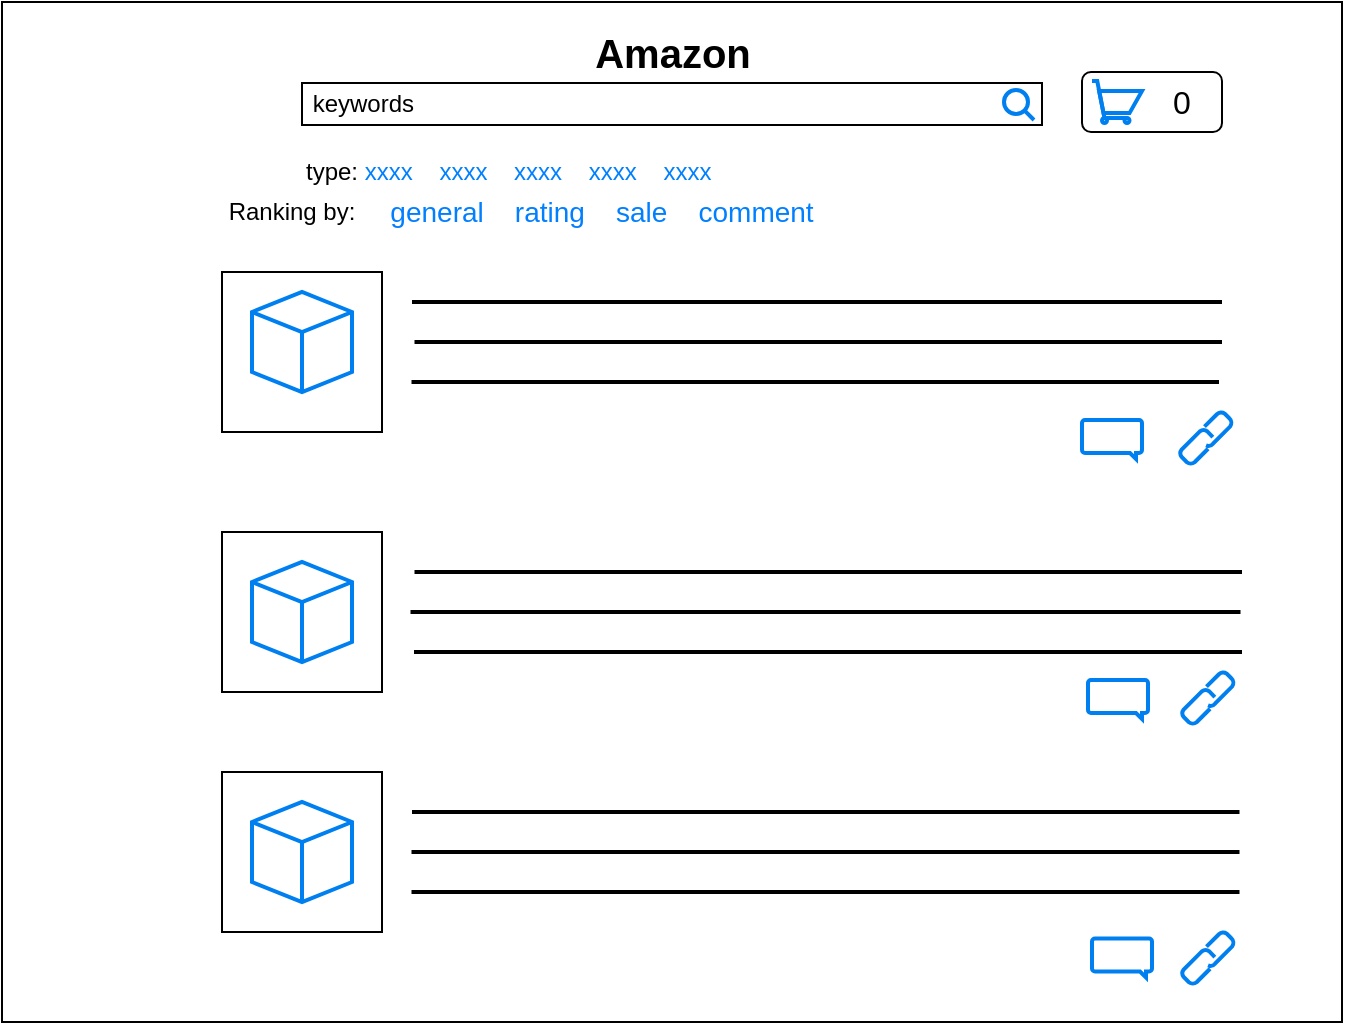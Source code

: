 <mxfile version="14.7.0" type="github">
  <diagram id="JLnr0fXnzJhcY6yj7fjF" name="Page-1">
    <mxGraphModel dx="1038" dy="524" grid="1" gridSize="10" guides="1" tooltips="1" connect="1" arrows="1" fold="1" page="1" pageScale="1" pageWidth="827" pageHeight="1169" math="0" shadow="0">
      <root>
        <mxCell id="0" />
        <mxCell id="1" parent="0" />
        <mxCell id="INN7icUECwIg0mnQSbzc-1" value="" style="rounded=0;whiteSpace=wrap;html=1;" vertex="1" parent="1">
          <mxGeometry x="70" y="75" width="670" height="510" as="geometry" />
        </mxCell>
        <mxCell id="INN7icUECwIg0mnQSbzc-2" value="&lt;b&gt;&lt;font style=&quot;font-size: 20px&quot;&gt;Amazon&lt;/font&gt;&lt;/b&gt;" style="text;html=1;strokeColor=none;fillColor=none;align=center;verticalAlign=middle;whiteSpace=wrap;rounded=0;" vertex="1" parent="1">
          <mxGeometry x="373.75" y="90" width="62.5" height="20" as="geometry" />
        </mxCell>
        <mxCell id="INN7icUECwIg0mnQSbzc-3" value="&amp;nbsp;keywords" style="rounded=0;whiteSpace=wrap;html=1;align=left;" vertex="1" parent="1">
          <mxGeometry x="220" y="115.5" width="370" height="21" as="geometry" />
        </mxCell>
        <mxCell id="INN7icUECwIg0mnQSbzc-5" value="" style="html=1;verticalLabelPosition=bottom;align=center;labelBackgroundColor=#ffffff;verticalAlign=top;strokeWidth=2;strokeColor=#0080F0;shadow=0;dashed=0;shape=mxgraph.ios7.icons.looking_glass;" vertex="1" parent="1">
          <mxGeometry x="571" y="119" width="15" height="15" as="geometry" />
        </mxCell>
        <mxCell id="INN7icUECwIg0mnQSbzc-9" value="type: &lt;font color=&quot;#007fff&quot;&gt;xxxx&amp;nbsp; &amp;nbsp; xxxx&amp;nbsp; &amp;nbsp; xxxx&amp;nbsp; &amp;nbsp; xxxx&amp;nbsp; &amp;nbsp; xxxx&lt;/font&gt;" style="text;html=1;strokeColor=none;fillColor=none;align=left;verticalAlign=middle;whiteSpace=wrap;rounded=0;" vertex="1" parent="1">
          <mxGeometry x="220" y="150" width="420" height="20" as="geometry" />
        </mxCell>
        <mxCell id="INN7icUECwIg0mnQSbzc-10" value="" style="whiteSpace=wrap;html=1;aspect=fixed;" vertex="1" parent="1">
          <mxGeometry x="180" y="210" width="80" height="80" as="geometry" />
        </mxCell>
        <mxCell id="INN7icUECwIg0mnQSbzc-11" value="" style="whiteSpace=wrap;html=1;aspect=fixed;" vertex="1" parent="1">
          <mxGeometry x="180" y="340" width="80" height="80" as="geometry" />
        </mxCell>
        <mxCell id="INN7icUECwIg0mnQSbzc-12" value="" style="whiteSpace=wrap;html=1;aspect=fixed;" vertex="1" parent="1">
          <mxGeometry x="180" y="460" width="80" height="80" as="geometry" />
        </mxCell>
        <mxCell id="INN7icUECwIg0mnQSbzc-15" value="" style="rounded=1;whiteSpace=wrap;html=1;" vertex="1" parent="1">
          <mxGeometry x="610" y="110" width="70" height="30" as="geometry" />
        </mxCell>
        <mxCell id="INN7icUECwIg0mnQSbzc-16" value="" style="html=1;verticalLabelPosition=bottom;align=center;labelBackgroundColor=#ffffff;verticalAlign=top;strokeWidth=2;strokeColor=#0080F0;shadow=0;dashed=0;shape=mxgraph.ios7.icons.shopping_cart;" vertex="1" parent="1">
          <mxGeometry x="615" y="114.5" width="25" height="21" as="geometry" />
        </mxCell>
        <mxCell id="INN7icUECwIg0mnQSbzc-17" value="&lt;font style=&quot;font-size: 16px&quot;&gt;0&lt;/font&gt;" style="text;html=1;strokeColor=none;fillColor=none;align=center;verticalAlign=middle;whiteSpace=wrap;rounded=0;" vertex="1" parent="1">
          <mxGeometry x="640" y="115" width="40" height="20" as="geometry" />
        </mxCell>
        <mxCell id="INN7icUECwIg0mnQSbzc-18" value="Ranking by:" style="text;html=1;strokeColor=none;fillColor=none;align=center;verticalAlign=middle;whiteSpace=wrap;rounded=0;" vertex="1" parent="1">
          <mxGeometry x="180" y="170" width="70" height="20" as="geometry" />
        </mxCell>
        <mxCell id="INN7icUECwIg0mnQSbzc-19" value="&lt;font color=&quot;#007fff&quot; style=&quot;font-size: 14px&quot;&gt;general&amp;nbsp; &amp;nbsp; rating&amp;nbsp; &amp;nbsp; sale&amp;nbsp; &amp;nbsp; comment&lt;/font&gt;" style="text;html=1;strokeColor=none;fillColor=none;align=center;verticalAlign=middle;whiteSpace=wrap;rounded=0;" vertex="1" parent="1">
          <mxGeometry x="260" y="170" width="220" height="20" as="geometry" />
        </mxCell>
        <mxCell id="INN7icUECwIg0mnQSbzc-24" value="" style="line;strokeWidth=2;html=1;fillColor=#000000;" vertex="1" parent="1">
          <mxGeometry x="275" y="220" width="405" height="10" as="geometry" />
        </mxCell>
        <mxCell id="INN7icUECwIg0mnQSbzc-25" value="" style="line;strokeWidth=2;html=1;fillColor=#000000;" vertex="1" parent="1">
          <mxGeometry x="276.25" y="240" width="403.75" height="10" as="geometry" />
        </mxCell>
        <mxCell id="INN7icUECwIg0mnQSbzc-26" value="" style="line;strokeWidth=2;html=1;fillColor=#000000;" vertex="1" parent="1">
          <mxGeometry x="274.75" y="260" width="403.75" height="10" as="geometry" />
        </mxCell>
        <mxCell id="INN7icUECwIg0mnQSbzc-27" value="" style="html=1;verticalLabelPosition=bottom;align=center;labelBackgroundColor=#ffffff;verticalAlign=top;strokeWidth=2;strokeColor=#0080F0;shadow=0;dashed=0;shape=mxgraph.ios7.icons.cube;fillColor=#FFFFFF;" vertex="1" parent="1">
          <mxGeometry x="195" y="220" width="50" height="50" as="geometry" />
        </mxCell>
        <mxCell id="INN7icUECwIg0mnQSbzc-28" value="" style="html=1;verticalLabelPosition=bottom;align=center;labelBackgroundColor=#ffffff;verticalAlign=top;strokeWidth=2;strokeColor=#0080F0;shadow=0;dashed=0;shape=mxgraph.ios7.icons.cube;fillColor=#FFFFFF;" vertex="1" parent="1">
          <mxGeometry x="195" y="355" width="50" height="50" as="geometry" />
        </mxCell>
        <mxCell id="INN7icUECwIg0mnQSbzc-29" value="" style="html=1;verticalLabelPosition=bottom;align=center;labelBackgroundColor=#ffffff;verticalAlign=top;strokeWidth=2;strokeColor=#0080F0;shadow=0;dashed=0;shape=mxgraph.ios7.icons.cube;fillColor=#FFFFFF;" vertex="1" parent="1">
          <mxGeometry x="195" y="475" width="50" height="50" as="geometry" />
        </mxCell>
        <mxCell id="INN7icUECwIg0mnQSbzc-30" value="" style="line;strokeWidth=2;html=1;fillColor=#FFFFFF;" vertex="1" parent="1">
          <mxGeometry x="276.25" y="355" width="413.75" height="10" as="geometry" />
        </mxCell>
        <mxCell id="INN7icUECwIg0mnQSbzc-31" value="" style="line;strokeWidth=2;html=1;fillColor=#FFFFFF;" vertex="1" parent="1">
          <mxGeometry x="274.25" y="375" width="415" height="10" as="geometry" />
        </mxCell>
        <mxCell id="INN7icUECwIg0mnQSbzc-32" value="" style="line;strokeWidth=2;html=1;fillColor=#FFFFFF;" vertex="1" parent="1">
          <mxGeometry x="276" y="395" width="414" height="10" as="geometry" />
        </mxCell>
        <mxCell id="INN7icUECwIg0mnQSbzc-33" value="" style="line;strokeWidth=2;html=1;fillColor=#FFFFFF;" vertex="1" parent="1">
          <mxGeometry x="275" y="475" width="413.75" height="10" as="geometry" />
        </mxCell>
        <mxCell id="INN7icUECwIg0mnQSbzc-34" value="" style="line;strokeWidth=2;html=1;fillColor=#FFFFFF;" vertex="1" parent="1">
          <mxGeometry x="274.75" y="495" width="414" height="10" as="geometry" />
        </mxCell>
        <mxCell id="INN7icUECwIg0mnQSbzc-35" value="" style="line;strokeWidth=2;html=1;fillColor=#FFFFFF;" vertex="1" parent="1">
          <mxGeometry x="274.75" y="515" width="414" height="10" as="geometry" />
        </mxCell>
        <mxCell id="INN7icUECwIg0mnQSbzc-36" value="" style="shape=image;html=1;verticalAlign=top;verticalLabelPosition=bottom;labelBackgroundColor=#ffffff;imageAspect=0;aspect=fixed;image=https://cdn4.iconfinder.com/data/icons/twitter-29/512/166_Heart_Love_Like_Twitter-128.png;fillColor=#FFFFFF;" vertex="1" parent="1">
          <mxGeometry x="571" y="280" width="26" height="26" as="geometry" />
        </mxCell>
        <mxCell id="INN7icUECwIg0mnQSbzc-38" value="" style="shape=image;html=1;verticalAlign=top;verticalLabelPosition=bottom;labelBackgroundColor=#ffffff;imageAspect=0;aspect=fixed;image=https://cdn4.iconfinder.com/data/icons/twitter-29/512/166_Heart_Love_Like_Twitter-128.png;fillColor=#FFFFFF;" vertex="1" parent="1">
          <mxGeometry x="575" y="410" width="26" height="26" as="geometry" />
        </mxCell>
        <mxCell id="INN7icUECwIg0mnQSbzc-39" value="" style="shape=image;html=1;verticalAlign=top;verticalLabelPosition=bottom;labelBackgroundColor=#ffffff;imageAspect=0;aspect=fixed;image=https://cdn4.iconfinder.com/data/icons/twitter-29/512/166_Heart_Love_Like_Twitter-128.png;fillColor=#FFFFFF;" vertex="1" parent="1">
          <mxGeometry x="575" y="540" width="26" height="26" as="geometry" />
        </mxCell>
        <mxCell id="INN7icUECwIg0mnQSbzc-40" value="" style="html=1;verticalLabelPosition=bottom;align=center;labelBackgroundColor=#ffffff;verticalAlign=top;strokeWidth=2;strokeColor=#0080F0;shadow=0;dashed=0;shape=mxgraph.ios7.icons.message;fillColor=#FFFFFF;" vertex="1" parent="1">
          <mxGeometry x="610" y="284" width="30" height="19.5" as="geometry" />
        </mxCell>
        <mxCell id="INN7icUECwIg0mnQSbzc-41" value="" style="html=1;verticalLabelPosition=bottom;align=center;labelBackgroundColor=#ffffff;verticalAlign=top;strokeWidth=2;strokeColor=#0080F0;shadow=0;dashed=0;shape=mxgraph.ios7.icons.message;fillColor=#FFFFFF;" vertex="1" parent="1">
          <mxGeometry x="613" y="414" width="30" height="19.5" as="geometry" />
        </mxCell>
        <mxCell id="INN7icUECwIg0mnQSbzc-42" value="" style="html=1;verticalLabelPosition=bottom;align=center;labelBackgroundColor=#ffffff;verticalAlign=top;strokeWidth=2;strokeColor=#0080F0;shadow=0;dashed=0;shape=mxgraph.ios7.icons.message;fillColor=#FFFFFF;" vertex="1" parent="1">
          <mxGeometry x="615" y="543.25" width="30" height="19.5" as="geometry" />
        </mxCell>
        <mxCell id="INN7icUECwIg0mnQSbzc-44" value="" style="html=1;verticalLabelPosition=bottom;align=center;labelBackgroundColor=#ffffff;verticalAlign=top;strokeWidth=2;strokeColor=#0080F0;shadow=0;dashed=0;shape=mxgraph.ios7.icons.link;fillColor=#FFFFFF;" vertex="1" parent="1">
          <mxGeometry x="659" y="280" width="26" height="26" as="geometry" />
        </mxCell>
        <mxCell id="INN7icUECwIg0mnQSbzc-45" value="" style="html=1;verticalLabelPosition=bottom;align=center;labelBackgroundColor=#ffffff;verticalAlign=top;strokeWidth=2;strokeColor=#0080F0;shadow=0;dashed=0;shape=mxgraph.ios7.icons.link;fillColor=#FFFFFF;" vertex="1" parent="1">
          <mxGeometry x="660" y="410" width="26" height="26" as="geometry" />
        </mxCell>
        <mxCell id="INN7icUECwIg0mnQSbzc-46" value="" style="html=1;verticalLabelPosition=bottom;align=center;labelBackgroundColor=#ffffff;verticalAlign=top;strokeWidth=2;strokeColor=#0080F0;shadow=0;dashed=0;shape=mxgraph.ios7.icons.link;fillColor=#FFFFFF;" vertex="1" parent="1">
          <mxGeometry x="660" y="540" width="26" height="26" as="geometry" />
        </mxCell>
        <mxCell id="INN7icUECwIg0mnQSbzc-47" value="" style="shape=image;html=1;verticalAlign=top;verticalLabelPosition=bottom;labelBackgroundColor=#ffffff;imageAspect=0;aspect=fixed;image=https://cdn4.iconfinder.com/data/icons/multimedia-75/512/multimedia-12-128.png;fillColor=#FFFFFF;" vertex="1" parent="1">
          <mxGeometry x="520" y="274" width="38" height="38" as="geometry" />
        </mxCell>
        <mxCell id="INN7icUECwIg0mnQSbzc-49" value="" style="shape=image;html=1;verticalAlign=top;verticalLabelPosition=bottom;labelBackgroundColor=#ffffff;imageAspect=0;aspect=fixed;image=https://cdn4.iconfinder.com/data/icons/multimedia-75/512/multimedia-12-128.png;fillColor=#FFFFFF;" vertex="1" parent="1">
          <mxGeometry x="521" y="404.5" width="37" height="37" as="geometry" />
        </mxCell>
        <mxCell id="INN7icUECwIg0mnQSbzc-50" value="" style="shape=image;html=1;verticalAlign=top;verticalLabelPosition=bottom;labelBackgroundColor=#ffffff;imageAspect=0;aspect=fixed;image=https://cdn4.iconfinder.com/data/icons/multimedia-75/512/multimedia-12-128.png;fillColor=#FFFFFF;" vertex="1" parent="1">
          <mxGeometry x="521" y="533" width="40" height="40" as="geometry" />
        </mxCell>
        <mxCell id="INN7icUECwIg0mnQSbzc-51" value="" style="shape=image;html=1;verticalAlign=top;verticalLabelPosition=bottom;labelBackgroundColor=#ffffff;imageAspect=0;aspect=fixed;image=https://cdn0.iconfinder.com/data/icons/most-usable-logos/120/Amazon-128.png;fillColor=#FFFFFF;" vertex="1" parent="1">
          <mxGeometry x="140" y="91" width="49" height="49" as="geometry" />
        </mxCell>
      </root>
    </mxGraphModel>
  </diagram>
</mxfile>
